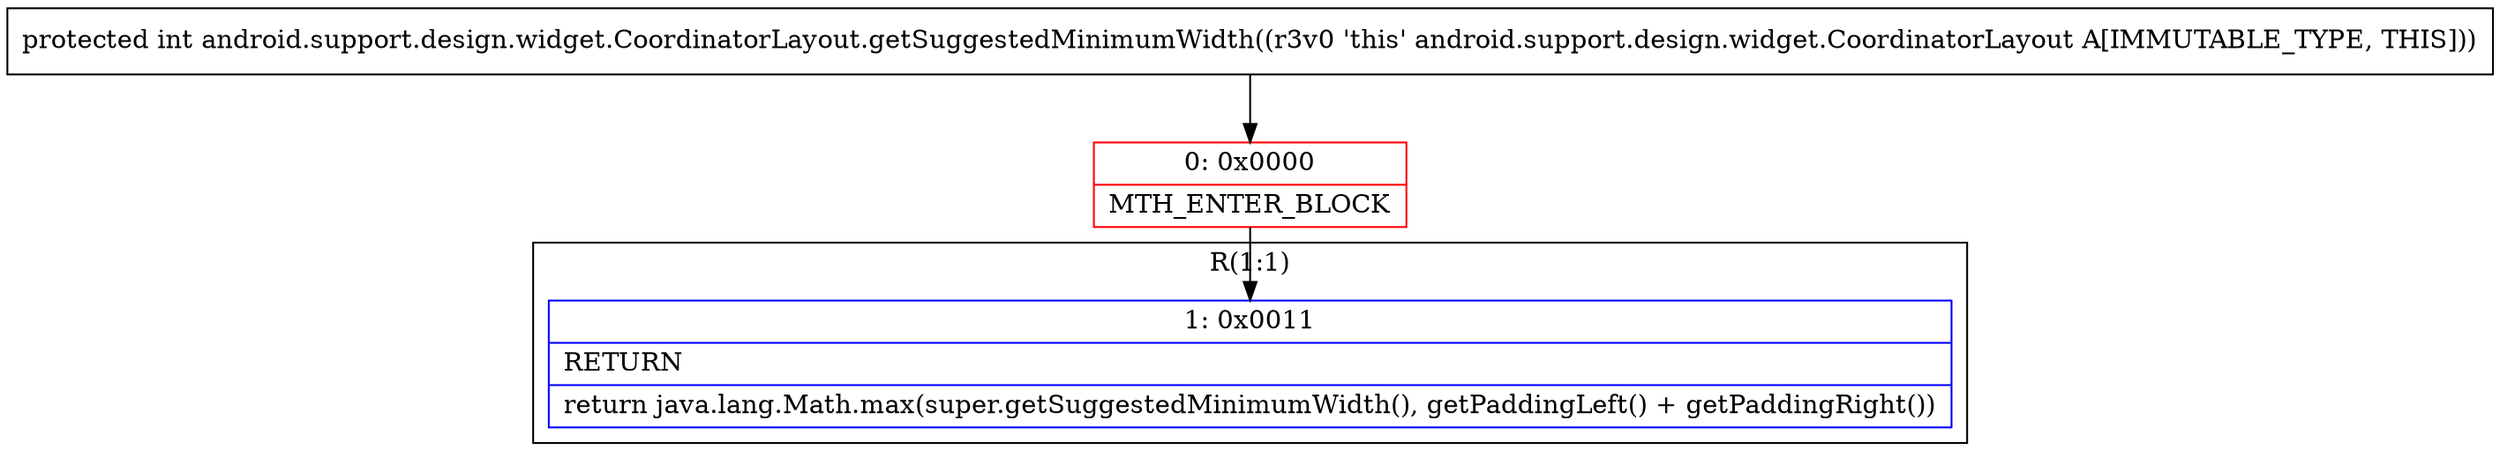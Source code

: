 digraph "CFG forandroid.support.design.widget.CoordinatorLayout.getSuggestedMinimumWidth()I" {
subgraph cluster_Region_2072989571 {
label = "R(1:1)";
node [shape=record,color=blue];
Node_1 [shape=record,label="{1\:\ 0x0011|RETURN\l|return java.lang.Math.max(super.getSuggestedMinimumWidth(), getPaddingLeft() + getPaddingRight())\l}"];
}
Node_0 [shape=record,color=red,label="{0\:\ 0x0000|MTH_ENTER_BLOCK\l}"];
MethodNode[shape=record,label="{protected int android.support.design.widget.CoordinatorLayout.getSuggestedMinimumWidth((r3v0 'this' android.support.design.widget.CoordinatorLayout A[IMMUTABLE_TYPE, THIS])) }"];
MethodNode -> Node_0;
Node_0 -> Node_1;
}


